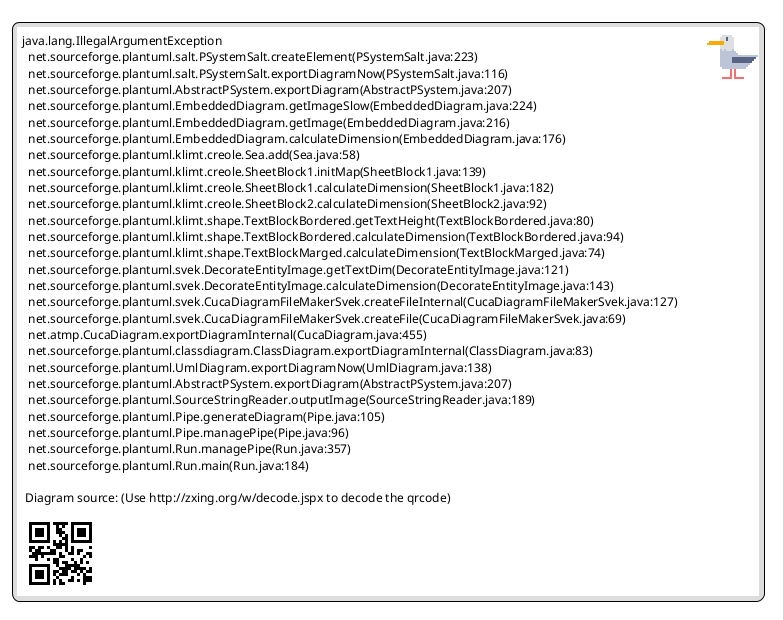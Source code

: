 @startuml
!definelong EditQuerySourceView
{
    {+
          {/ General |  <b>Source | Fields | Conditions }
          ---
          {
            FeatureType | . | ^IPE^
          }
          { [Cancel] | [ Save ]}
    }
}
!enddefinelong

!ifdef display
!else
    legend
    {{
    salt
       EditQuerySourceView
    }}
    end legend
!endif
@enduml